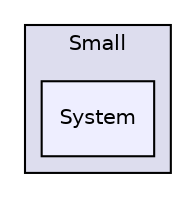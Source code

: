 digraph "include/Small/System" {
  compound=true
  node [ fontsize="10", fontname="Helvetica"];
  edge [ labelfontsize="10", labelfontname="Helvetica"];
  subgraph clusterdir_bccf9de9576cfd43a752576f669ec707 {
    graph [ bgcolor="#ddddee", pencolor="black", label="Small" fontname="Helvetica", fontsize="10", URL="dir_bccf9de9576cfd43a752576f669ec707.html"]
  dir_ee49f823e1d6d52dedd8522691ce7cb9 [shape=box, label="System", style="filled", fillcolor="#eeeeff", pencolor="black", URL="dir_ee49f823e1d6d52dedd8522691ce7cb9.html"];
  }
}
